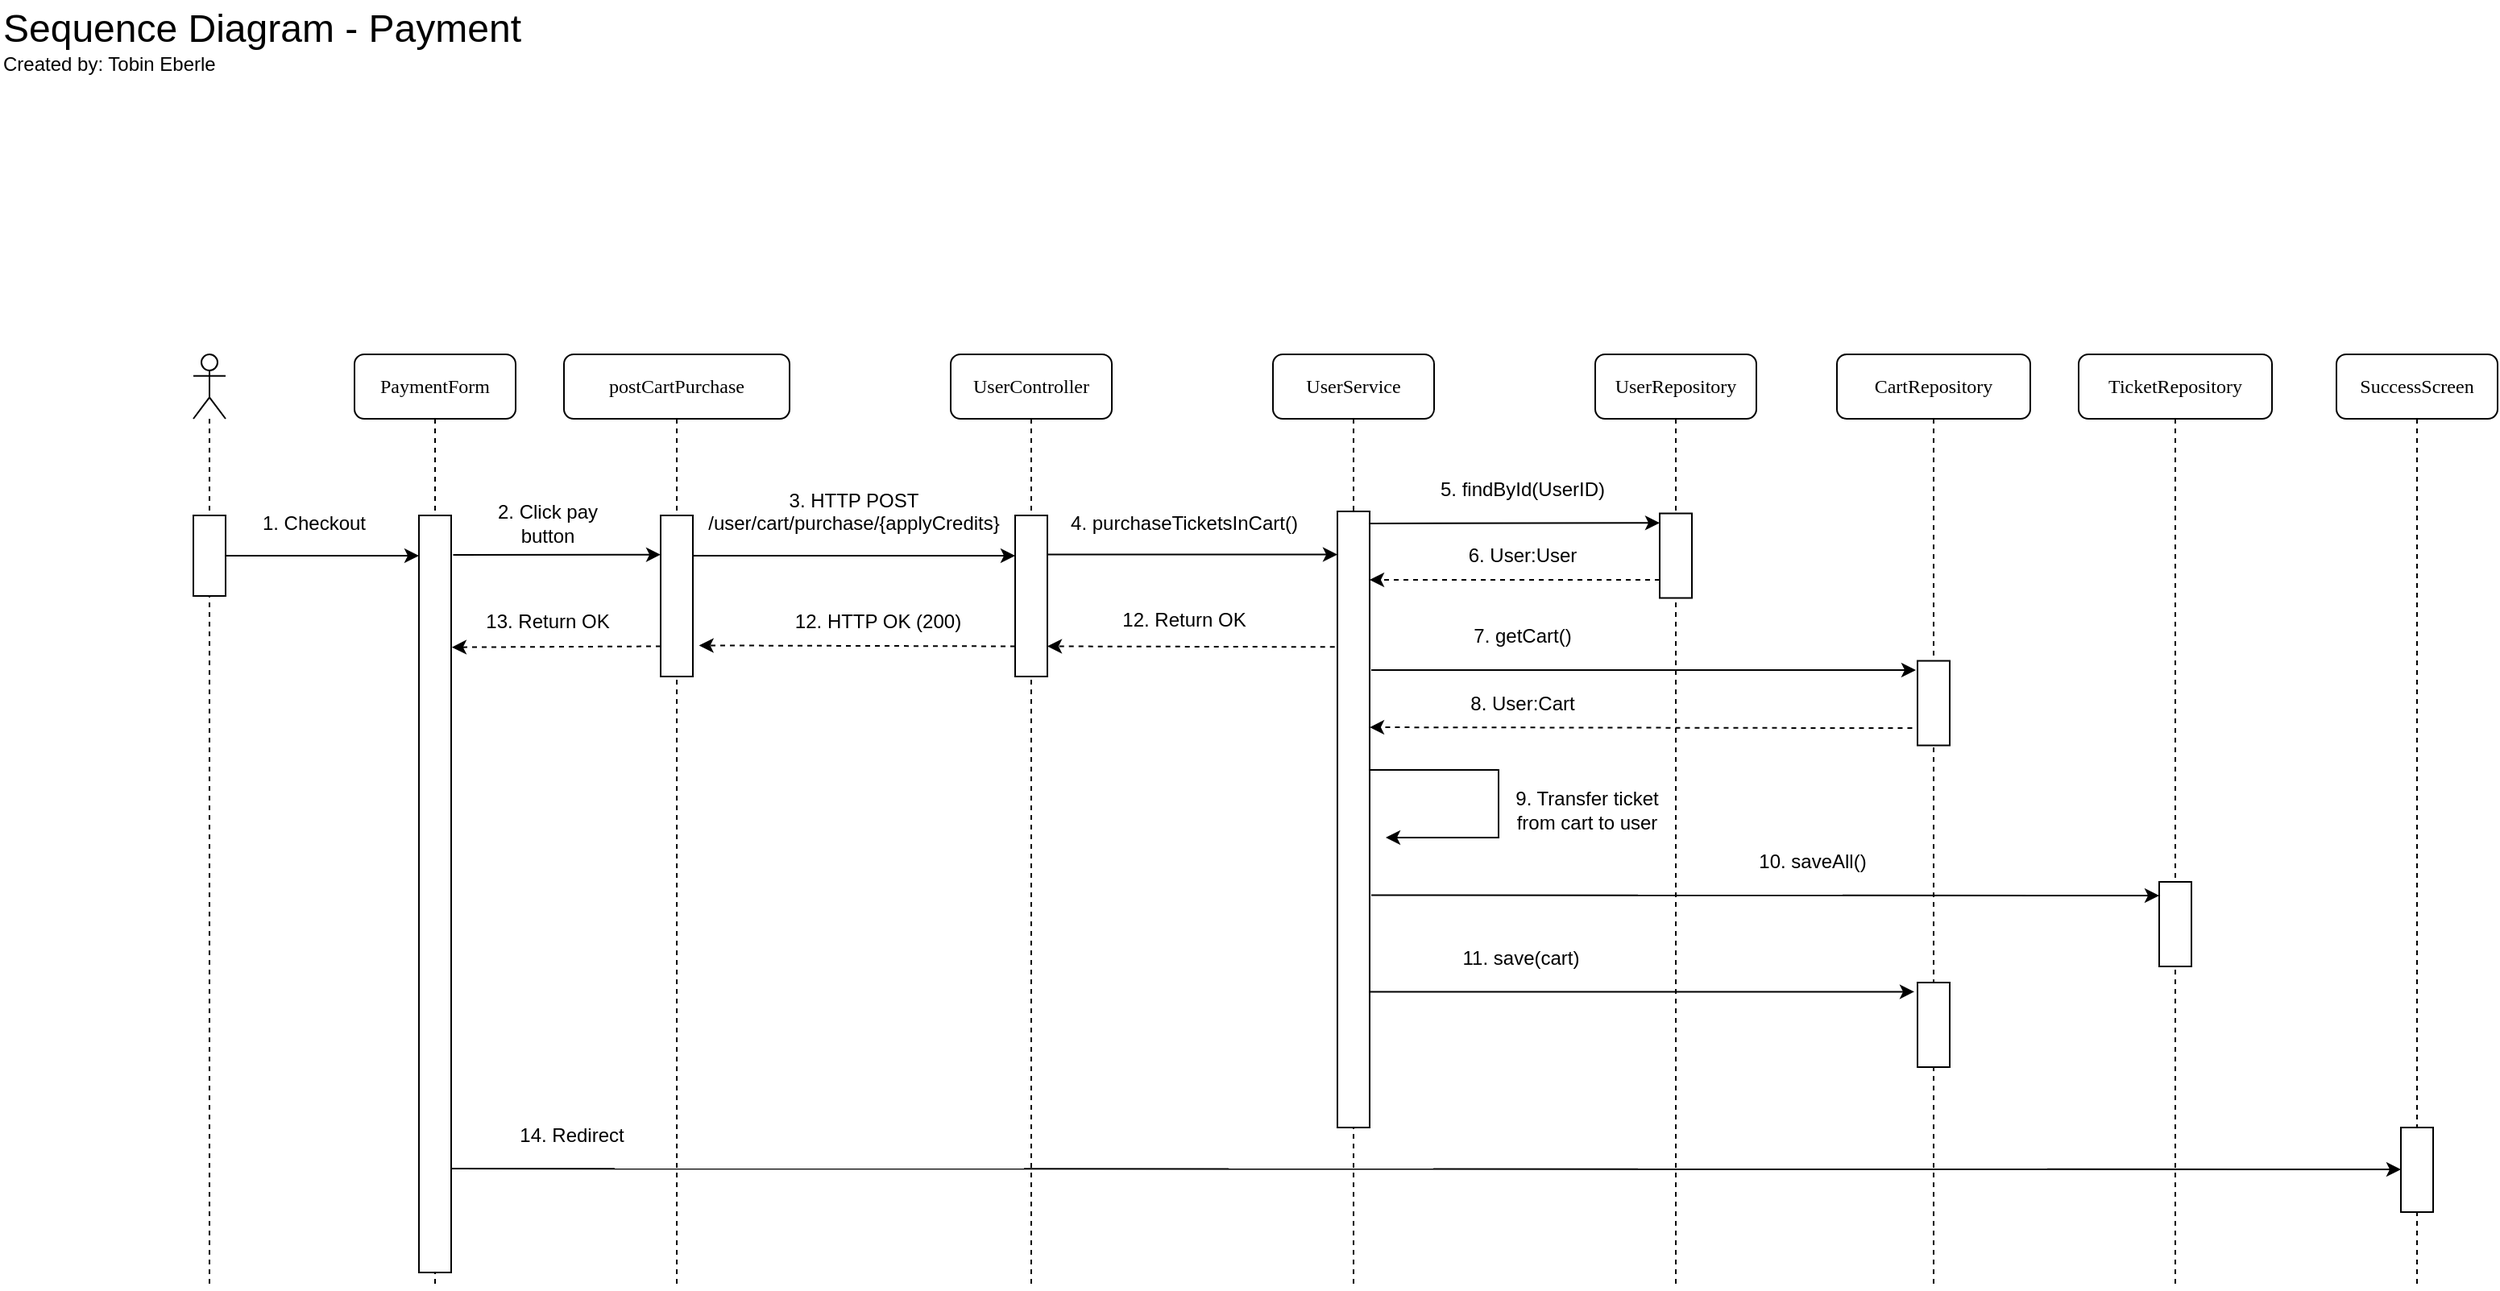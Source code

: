 <mxfile version="24.7.8">
  <diagram name="Page-1" id="13e1069c-82ec-6db2-03f1-153e76fe0fe0">
    <mxGraphModel dx="1720" dy="828" grid="1" gridSize="10" guides="1" tooltips="1" connect="1" arrows="1" fold="1" page="1" pageScale="1" pageWidth="1700" pageHeight="1100" background="none" math="0" shadow="0">
      <root>
        <mxCell id="0" />
        <mxCell id="1" parent="0" />
        <mxCell id="bkDttgfNvHvTQFwvmpQR-45" value="&lt;span style=&quot;background-color: initial;&quot;&gt;SuccessScreen&lt;/span&gt;" style="shape=umlLifeline;perimeter=lifelinePerimeter;whiteSpace=wrap;html=1;container=0;collapsible=0;recursiveResize=0;outlineConnect=0;rounded=1;shadow=0;comic=0;labelBackgroundColor=none;strokeWidth=1;fontFamily=Verdana;fontSize=12;align=center;" parent="1" vertex="1">
          <mxGeometry x="1460" y="230" width="100" height="580" as="geometry" />
        </mxCell>
        <mxCell id="7baba1c4bc27f4b0-8" value="PaymentForm" style="shape=umlLifeline;perimeter=lifelinePerimeter;whiteSpace=wrap;html=1;container=0;collapsible=0;recursiveResize=0;outlineConnect=0;rounded=1;shadow=0;comic=0;labelBackgroundColor=none;strokeWidth=1;fontFamily=Verdana;fontSize=12;align=center;" parent="1" vertex="1">
          <mxGeometry x="230" y="230" width="100" height="580" as="geometry" />
        </mxCell>
        <mxCell id="or7VH1FDS2Liu_N3dtBP-4" value="&lt;font style=&quot;font-size: 24px;&quot;&gt;Sequence Diagram - Payment&lt;/font&gt;&lt;div&gt;&lt;font style=&quot;font-size: 12px;&quot;&gt;Created by: Tobin Eberle&lt;/font&gt;&lt;/div&gt;" style="text;html=1;align=left;verticalAlign=middle;whiteSpace=wrap;rounded=0;" parent="1" vertex="1">
          <mxGeometry x="10" y="10" width="330" height="50" as="geometry" />
        </mxCell>
        <mxCell id="QvisIA7G4HqKEyWp4MsY-9" value="" style="shape=umlLifeline;perimeter=lifelinePerimeter;whiteSpace=wrap;html=1;container=1;dropTarget=0;collapsible=0;recursiveResize=0;outlineConnect=0;portConstraint=eastwest;newEdgeStyle={&quot;curved&quot;:0,&quot;rounded&quot;:0};participant=umlActor;" parent="1" vertex="1">
          <mxGeometry x="130" y="230" width="20" height="580" as="geometry" />
        </mxCell>
        <mxCell id="QvisIA7G4HqKEyWp4MsY-4" value="" style="html=1;points=[];perimeter=orthogonalPerimeter;rounded=0;shadow=0;comic=0;labelBackgroundColor=none;strokeWidth=1;fontFamily=Verdana;fontSize=12;align=center;" parent="1" vertex="1">
          <mxGeometry x="130" y="330" width="20" height="50" as="geometry" />
        </mxCell>
        <mxCell id="Ttm7teX-CGRO_Jp1u3ho-2" value="postCartPurchase" style="shape=umlLifeline;perimeter=lifelinePerimeter;whiteSpace=wrap;html=1;container=0;collapsible=0;recursiveResize=0;outlineConnect=0;rounded=1;shadow=0;comic=0;labelBackgroundColor=none;strokeWidth=1;fontFamily=Verdana;fontSize=12;align=center;" parent="1" vertex="1">
          <mxGeometry x="360" y="230" width="140" height="580" as="geometry" />
        </mxCell>
        <mxCell id="Ttm7teX-CGRO_Jp1u3ho-6" value="&lt;span style=&quot;background-color: initial;&quot;&gt;UserController&lt;/span&gt;" style="shape=umlLifeline;perimeter=lifelinePerimeter;whiteSpace=wrap;html=1;container=0;collapsible=0;recursiveResize=0;outlineConnect=0;rounded=1;shadow=0;comic=0;labelBackgroundColor=none;strokeWidth=1;fontFamily=Verdana;fontSize=12;align=center;" parent="1" vertex="1">
          <mxGeometry x="600" y="230" width="100" height="580" as="geometry" />
        </mxCell>
        <mxCell id="Ttm7teX-CGRO_Jp1u3ho-11" value="UserService" style="shape=umlLifeline;perimeter=lifelinePerimeter;whiteSpace=wrap;html=1;container=0;collapsible=0;recursiveResize=0;outlineConnect=0;rounded=1;shadow=0;comic=0;labelBackgroundColor=none;strokeWidth=1;fontFamily=Verdana;fontSize=12;align=center;" parent="1" vertex="1">
          <mxGeometry x="800" y="230" width="100" height="580" as="geometry" />
        </mxCell>
        <mxCell id="bkDttgfNvHvTQFwvmpQR-4" value="" style="endArrow=classic;html=1;rounded=0;" parent="1" source="QvisIA7G4HqKEyWp4MsY-4" edge="1">
          <mxGeometry width="50" height="50" relative="1" as="geometry">
            <mxPoint x="170" y="470" as="sourcePoint" />
            <mxPoint x="270" y="355" as="targetPoint" />
          </mxGeometry>
        </mxCell>
        <mxCell id="bkDttgfNvHvTQFwvmpQR-6" value="1. Checkout" style="text;html=1;align=center;verticalAlign=middle;whiteSpace=wrap;rounded=0;" parent="1" vertex="1">
          <mxGeometry x="170" y="320" width="70" height="30" as="geometry" />
        </mxCell>
        <mxCell id="bkDttgfNvHvTQFwvmpQR-8" value="2. Click pay button" style="text;html=1;align=center;verticalAlign=middle;whiteSpace=wrap;rounded=0;" parent="1" vertex="1">
          <mxGeometry x="300" y="320" width="100" height="30" as="geometry" />
        </mxCell>
        <mxCell id="Ttm7teX-CGRO_Jp1u3ho-3" value="" style="html=1;points=[];perimeter=orthogonalPerimeter;rounded=0;shadow=0;comic=0;labelBackgroundColor=none;strokeWidth=1;fontFamily=Verdana;fontSize=12;align=center;" parent="1" vertex="1">
          <mxGeometry x="420" y="330" width="20" height="100" as="geometry" />
        </mxCell>
        <mxCell id="bkDttgfNvHvTQFwvmpQR-10" value="3.&amp;nbsp;&lt;span style=&quot;background-color: initial;&quot;&gt;HTTP POST&lt;/span&gt;&lt;div&gt;&lt;div&gt;/user/cart/purchase/{applyCredits}&lt;br&gt;&lt;div&gt;&lt;br&gt;&lt;/div&gt;&lt;/div&gt;&lt;/div&gt;" style="text;html=1;align=center;verticalAlign=middle;whiteSpace=wrap;rounded=0;" parent="1" vertex="1">
          <mxGeometry x="540" y="300" height="70" as="geometry" />
        </mxCell>
        <mxCell id="bkDttgfNvHvTQFwvmpQR-11" value="" style="endArrow=classic;html=1;rounded=0;" parent="1" source="Ttm7teX-CGRO_Jp1u3ho-3" edge="1">
          <mxGeometry width="50" height="50" relative="1" as="geometry">
            <mxPoint x="490" y="340" as="sourcePoint" />
            <mxPoint x="640" y="355" as="targetPoint" />
          </mxGeometry>
        </mxCell>
        <mxCell id="Ttm7teX-CGRO_Jp1u3ho-7" value="" style="html=1;points=[];perimeter=orthogonalPerimeter;rounded=0;shadow=0;comic=0;labelBackgroundColor=none;strokeWidth=1;fontFamily=Verdana;fontSize=12;align=center;" parent="1" vertex="1">
          <mxGeometry x="640" y="330" width="20" height="100" as="geometry" />
        </mxCell>
        <mxCell id="bkDttgfNvHvTQFwvmpQR-12" value="" style="endArrow=classic;html=1;rounded=0;" parent="1" edge="1">
          <mxGeometry width="50" height="50" relative="1" as="geometry">
            <mxPoint x="660.0" y="354.29" as="sourcePoint" />
            <mxPoint x="840.0" y="354.29" as="targetPoint" />
          </mxGeometry>
        </mxCell>
        <mxCell id="bkDttgfNvHvTQFwvmpQR-13" value="4. purchaseTicketsInCart()" style="text;html=1;align=center;verticalAlign=middle;whiteSpace=wrap;rounded=0;" parent="1" vertex="1">
          <mxGeometry x="670" y="320" width="150" height="30" as="geometry" />
        </mxCell>
        <mxCell id="bkDttgfNvHvTQFwvmpQR-15" value="UserRepository" style="shape=umlLifeline;perimeter=lifelinePerimeter;whiteSpace=wrap;html=1;container=0;collapsible=0;recursiveResize=0;outlineConnect=0;rounded=1;shadow=0;comic=0;labelBackgroundColor=none;strokeWidth=1;fontFamily=Verdana;fontSize=12;align=center;" parent="1" vertex="1">
          <mxGeometry x="1000" y="230" width="100" height="580" as="geometry" />
        </mxCell>
        <mxCell id="bkDttgfNvHvTQFwvmpQR-16" value="" style="html=1;points=[];perimeter=orthogonalPerimeter;rounded=0;shadow=0;comic=0;labelBackgroundColor=none;strokeWidth=1;fontFamily=Verdana;fontSize=12;align=center;" parent="1" vertex="1">
          <mxGeometry x="1040" y="328.75" width="20" height="52.5" as="geometry" />
        </mxCell>
        <mxCell id="bkDttgfNvHvTQFwvmpQR-17" value="" style="endArrow=classic;html=1;rounded=0;exitX=1.029;exitY=0.511;exitDx=0;exitDy=0;exitPerimeter=0;" parent="1" edge="1">
          <mxGeometry width="50" height="50" relative="1" as="geometry">
            <mxPoint x="860.58" y="334.967" as="sourcePoint" />
            <mxPoint x="1040" y="334.64" as="targetPoint" />
          </mxGeometry>
        </mxCell>
        <mxCell id="bkDttgfNvHvTQFwvmpQR-18" value="5. findById(UserID)" style="text;html=1;align=center;verticalAlign=middle;whiteSpace=wrap;rounded=0;" parent="1" vertex="1">
          <mxGeometry x="880" y="298.75" width="150" height="30" as="geometry" />
        </mxCell>
        <mxCell id="bkDttgfNvHvTQFwvmpQR-19" value="CartRepository" style="shape=umlLifeline;perimeter=lifelinePerimeter;whiteSpace=wrap;html=1;container=0;collapsible=0;recursiveResize=0;outlineConnect=0;rounded=1;shadow=0;comic=0;labelBackgroundColor=none;strokeWidth=1;fontFamily=Verdana;fontSize=12;align=center;" parent="1" vertex="1">
          <mxGeometry x="1150" y="230" width="120" height="580" as="geometry" />
        </mxCell>
        <mxCell id="bkDttgfNvHvTQFwvmpQR-20" value="" style="html=1;points=[];perimeter=orthogonalPerimeter;rounded=0;shadow=0;comic=0;labelBackgroundColor=none;strokeWidth=1;fontFamily=Verdana;fontSize=12;align=center;" parent="1" vertex="1">
          <mxGeometry x="1200" y="420.27" width="20" height="52.5" as="geometry" />
        </mxCell>
        <mxCell id="bkDttgfNvHvTQFwvmpQR-22" value="" style="endArrow=classic;html=1;rounded=0;dashed=1;" parent="1" edge="1">
          <mxGeometry width="50" height="50" relative="1" as="geometry">
            <mxPoint x="1040" y="370" as="sourcePoint" />
            <mxPoint x="860" y="370" as="targetPoint" />
          </mxGeometry>
        </mxCell>
        <mxCell id="bkDttgfNvHvTQFwvmpQR-24" value="6. User:User" style="text;html=1;align=center;verticalAlign=middle;whiteSpace=wrap;rounded=0;" parent="1" vertex="1">
          <mxGeometry x="880" y="340" width="150" height="30" as="geometry" />
        </mxCell>
        <mxCell id="bkDttgfNvHvTQFwvmpQR-26" value="" style="endArrow=classic;html=1;rounded=0;" parent="1" edge="1">
          <mxGeometry width="50" height="50" relative="1" as="geometry">
            <mxPoint x="861" y="426" as="sourcePoint" />
            <mxPoint x="1199" y="426" as="targetPoint" />
          </mxGeometry>
        </mxCell>
        <mxCell id="bkDttgfNvHvTQFwvmpQR-27" value="7. getCart()" style="text;html=1;align=center;verticalAlign=middle;whiteSpace=wrap;rounded=0;" parent="1" vertex="1">
          <mxGeometry x="880" y="390.27" width="150" height="30" as="geometry" />
        </mxCell>
        <mxCell id="bkDttgfNvHvTQFwvmpQR-28" value="" style="endArrow=classic;html=1;rounded=0;dashed=1;exitX=-0.163;exitY=0.796;exitDx=0;exitDy=0;exitPerimeter=0;" parent="1" source="bkDttgfNvHvTQFwvmpQR-20" edge="1">
          <mxGeometry width="50" height="50" relative="1" as="geometry">
            <mxPoint x="1040" y="461.52" as="sourcePoint" />
            <mxPoint x="860" y="461.52" as="targetPoint" />
          </mxGeometry>
        </mxCell>
        <mxCell id="bkDttgfNvHvTQFwvmpQR-29" value="8. User:Cart" style="text;html=1;align=center;verticalAlign=middle;whiteSpace=wrap;rounded=0;" parent="1" vertex="1">
          <mxGeometry x="880" y="431.52" width="150" height="30" as="geometry" />
        </mxCell>
        <mxCell id="bkDttgfNvHvTQFwvmpQR-30" value="" style="endArrow=classic;html=1;rounded=0;" parent="1" edge="1">
          <mxGeometry width="50" height="50" relative="1" as="geometry">
            <mxPoint x="860" y="488" as="sourcePoint" />
            <mxPoint x="870" y="530" as="targetPoint" />
            <Array as="points">
              <mxPoint x="940" y="488" />
              <mxPoint x="940" y="530" />
            </Array>
          </mxGeometry>
        </mxCell>
        <mxCell id="bkDttgfNvHvTQFwvmpQR-31" value="9. Transfer ticket from cart to user" style="text;html=1;align=center;verticalAlign=middle;whiteSpace=wrap;rounded=0;" parent="1" vertex="1">
          <mxGeometry x="940" y="472.77" width="110" height="80" as="geometry" />
        </mxCell>
        <mxCell id="bkDttgfNvHvTQFwvmpQR-32" value="TicketRepository" style="shape=umlLifeline;perimeter=lifelinePerimeter;whiteSpace=wrap;html=1;container=0;collapsible=0;recursiveResize=0;outlineConnect=0;rounded=1;shadow=0;comic=0;labelBackgroundColor=none;strokeWidth=1;fontFamily=Verdana;fontSize=12;align=center;" parent="1" vertex="1">
          <mxGeometry x="1300" y="230" width="120" height="580" as="geometry" />
        </mxCell>
        <mxCell id="bkDttgfNvHvTQFwvmpQR-37" value="" style="html=1;points=[];perimeter=orthogonalPerimeter;rounded=0;shadow=0;comic=0;labelBackgroundColor=none;strokeWidth=1;fontFamily=Verdana;fontSize=12;align=center;" parent="1" vertex="1">
          <mxGeometry x="1350" y="557.5" width="20" height="52.5" as="geometry" />
        </mxCell>
        <mxCell id="bkDttgfNvHvTQFwvmpQR-33" value="" style="endArrow=classic;html=1;rounded=0;" parent="1" edge="1">
          <mxGeometry width="50" height="50" relative="1" as="geometry">
            <mxPoint x="861" y="565.73" as="sourcePoint" />
            <mxPoint x="1350" y="566" as="targetPoint" />
          </mxGeometry>
        </mxCell>
        <mxCell id="bkDttgfNvHvTQFwvmpQR-34" value="10. saveAll()" style="text;html=1;align=center;verticalAlign=middle;whiteSpace=wrap;rounded=0;" parent="1" vertex="1">
          <mxGeometry x="1060" y="530" width="150" height="30" as="geometry" />
        </mxCell>
        <mxCell id="bkDttgfNvHvTQFwvmpQR-40" value="" style="html=1;points=[];perimeter=orthogonalPerimeter;rounded=0;shadow=0;comic=0;labelBackgroundColor=none;strokeWidth=1;fontFamily=Verdana;fontSize=12;align=center;" parent="1" vertex="1">
          <mxGeometry x="1200" y="620" width="20" height="52.5" as="geometry" />
        </mxCell>
        <mxCell id="bkDttgfNvHvTQFwvmpQR-41" value="" style="endArrow=classic;html=1;rounded=0;" parent="1" edge="1">
          <mxGeometry width="50" height="50" relative="1" as="geometry">
            <mxPoint x="860" y="625.73" as="sourcePoint" />
            <mxPoint x="1198" y="625.73" as="targetPoint" />
          </mxGeometry>
        </mxCell>
        <mxCell id="bkDttgfNvHvTQFwvmpQR-42" value="11. save(cart)" style="text;html=1;align=center;verticalAlign=middle;whiteSpace=wrap;rounded=0;" parent="1" vertex="1">
          <mxGeometry x="879" y="590" width="150" height="30" as="geometry" />
        </mxCell>
        <mxCell id="bkDttgfNvHvTQFwvmpQR-43" value="" style="endArrow=classic;html=1;rounded=0;dashed=1;entryX=1.191;entryY=0.807;entryDx=0;entryDy=0;entryPerimeter=0;" parent="1" target="Ttm7teX-CGRO_Jp1u3ho-3" edge="1">
          <mxGeometry width="50" height="50" relative="1" as="geometry">
            <mxPoint x="640" y="411.25" as="sourcePoint" />
            <mxPoint x="450" y="410" as="targetPoint" />
          </mxGeometry>
        </mxCell>
        <mxCell id="bkDttgfNvHvTQFwvmpQR-44" value="12. HTTP OK (200)" style="text;html=1;align=center;verticalAlign=middle;whiteSpace=wrap;rounded=0;" parent="1" vertex="1">
          <mxGeometry x="480" y="381.25" width="150" height="30" as="geometry" />
        </mxCell>
        <mxCell id="7baba1c4bc27f4b0-9" value="" style="html=1;points=[];perimeter=orthogonalPerimeter;rounded=0;shadow=0;comic=0;labelBackgroundColor=none;strokeWidth=1;fontFamily=Verdana;fontSize=12;align=center;" parent="1" vertex="1">
          <mxGeometry x="270" y="330" width="20" height="470" as="geometry" />
        </mxCell>
        <mxCell id="bkDttgfNvHvTQFwvmpQR-46" value="" style="html=1;points=[];perimeter=orthogonalPerimeter;rounded=0;shadow=0;comic=0;labelBackgroundColor=none;strokeWidth=1;fontFamily=Verdana;fontSize=12;align=center;" parent="1" vertex="1">
          <mxGeometry x="1500" y="710" width="20" height="52.5" as="geometry" />
        </mxCell>
        <mxCell id="bkDttgfNvHvTQFwvmpQR-7" value="" style="endArrow=classic;html=1;rounded=0;" parent="1" edge="1">
          <mxGeometry width="50" height="50" relative="1" as="geometry">
            <mxPoint x="290" y="735.54" as="sourcePoint" />
            <mxPoint x="1500" y="736" as="targetPoint" />
          </mxGeometry>
        </mxCell>
        <mxCell id="bkDttgfNvHvTQFwvmpQR-47" value="" style="endArrow=classic;html=1;rounded=0;exitX=1.061;exitY=0.052;exitDx=0;exitDy=0;exitPerimeter=0;" parent="1" source="7baba1c4bc27f4b0-9" edge="1">
          <mxGeometry width="50" height="50" relative="1" as="geometry">
            <mxPoint x="300" y="354.33" as="sourcePoint" />
            <mxPoint x="420" y="354.33" as="targetPoint" />
          </mxGeometry>
        </mxCell>
        <mxCell id="bkDttgfNvHvTQFwvmpQR-48" value="" style="endArrow=classic;html=1;rounded=0;dashed=1;entryX=0.103;entryY=1.02;entryDx=0;entryDy=0;entryPerimeter=0;" parent="1" target="bkDttgfNvHvTQFwvmpQR-49" edge="1">
          <mxGeometry width="50" height="50" relative="1" as="geometry">
            <mxPoint x="420" y="411.25" as="sourcePoint" />
            <mxPoint x="220" y="410" as="targetPoint" />
          </mxGeometry>
        </mxCell>
        <mxCell id="bkDttgfNvHvTQFwvmpQR-49" value="13. Return OK" style="text;html=1;align=center;verticalAlign=middle;whiteSpace=wrap;rounded=0;" parent="1" vertex="1">
          <mxGeometry x="275" y="381.25" width="150" height="30" as="geometry" />
        </mxCell>
        <mxCell id="bkDttgfNvHvTQFwvmpQR-50" value="14. Redirect" style="text;html=1;align=center;verticalAlign=middle;whiteSpace=wrap;rounded=0;" parent="1" vertex="1">
          <mxGeometry x="290" y="700" width="150" height="30" as="geometry" />
        </mxCell>
        <mxCell id="Q4Tr4hLiJYhCGUiusJ_s-1" value="12. Return OK" style="text;html=1;align=center;verticalAlign=middle;whiteSpace=wrap;rounded=0;" vertex="1" parent="1">
          <mxGeometry x="670" y="380" width="150" height="30" as="geometry" />
        </mxCell>
        <mxCell id="Q4Tr4hLiJYhCGUiusJ_s-3" value="" style="endArrow=classic;html=1;rounded=0;dashed=1;entryX=1.191;entryY=0.807;entryDx=0;entryDy=0;entryPerimeter=0;exitX=-0.082;exitY=0.22;exitDx=0;exitDy=0;exitPerimeter=0;" edge="1" parent="1">
          <mxGeometry width="50" height="50" relative="1" as="geometry">
            <mxPoint x="838.36" y="411.65" as="sourcePoint" />
            <mxPoint x="660" y="411.25" as="targetPoint" />
          </mxGeometry>
        </mxCell>
        <mxCell id="Q4Tr4hLiJYhCGUiusJ_s-4" value="" style="html=1;points=[];perimeter=orthogonalPerimeter;rounded=0;shadow=0;comic=0;labelBackgroundColor=none;strokeWidth=1;fontFamily=Verdana;fontSize=12;align=center;" vertex="1" parent="1">
          <mxGeometry x="840" y="327.5" width="20" height="382.5" as="geometry" />
        </mxCell>
      </root>
    </mxGraphModel>
  </diagram>
</mxfile>
